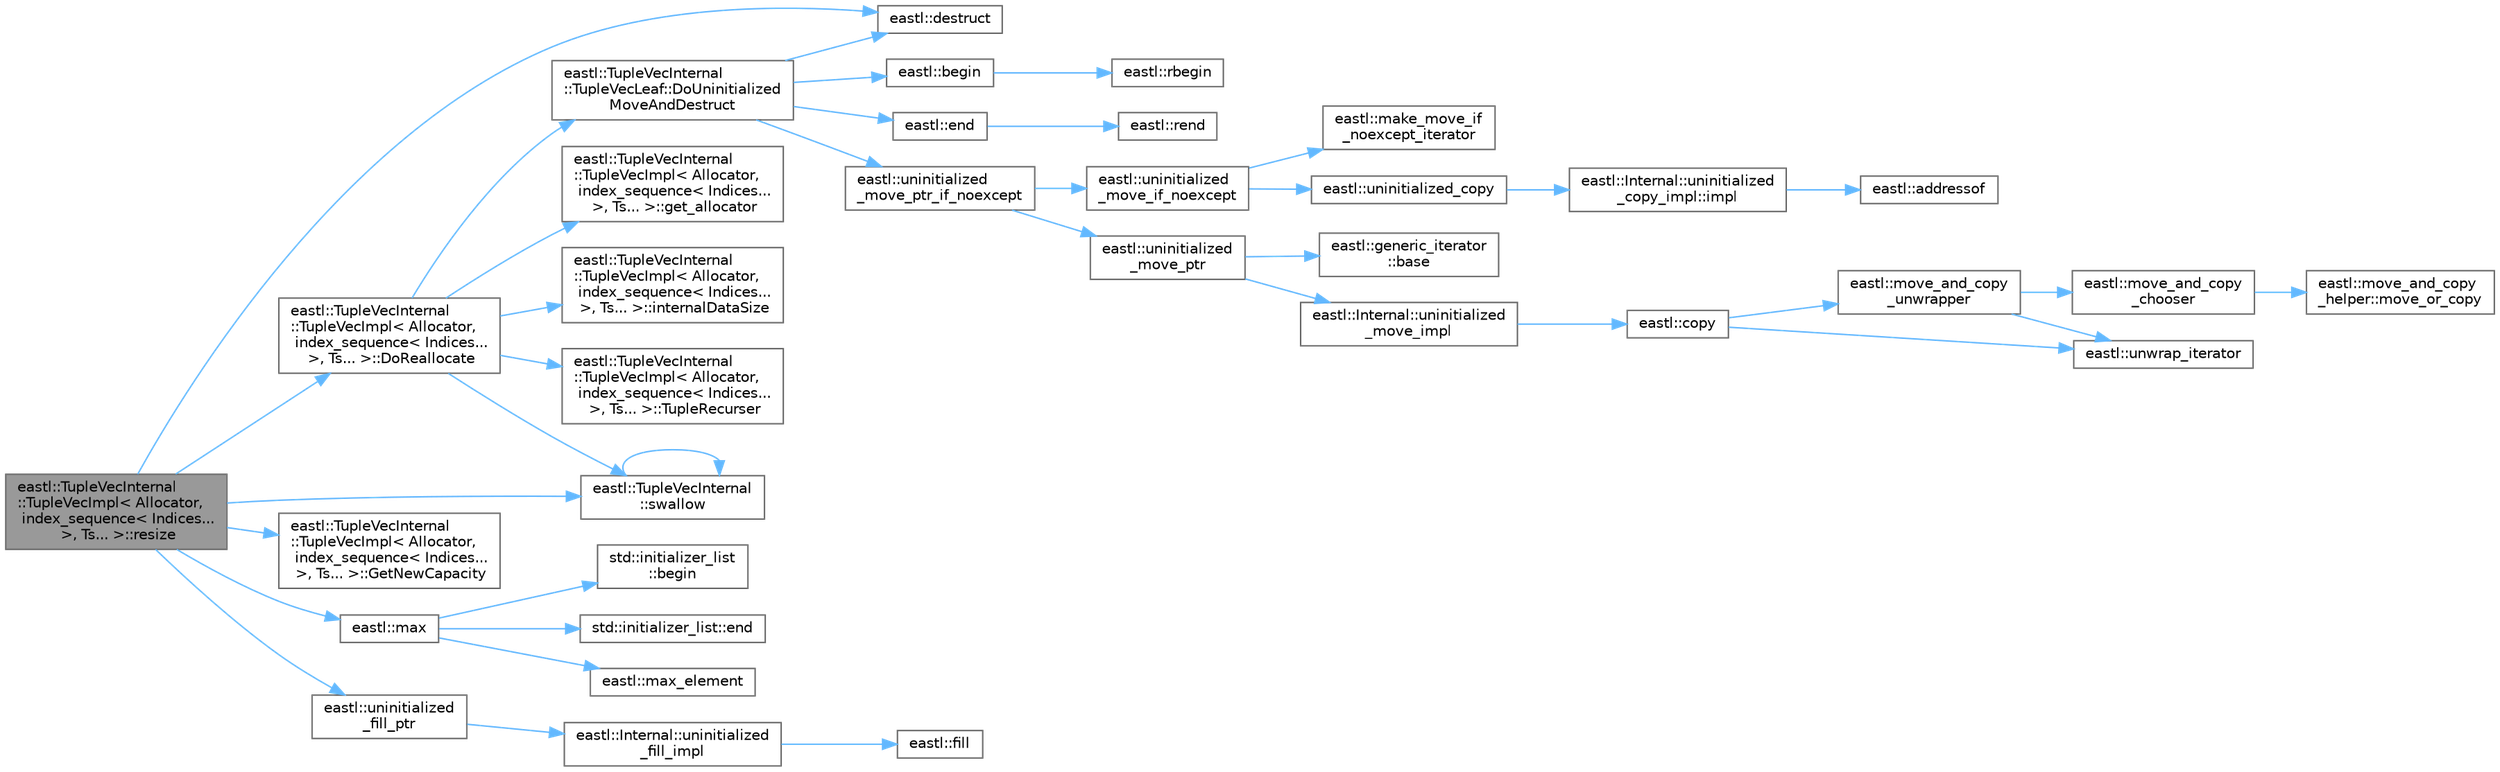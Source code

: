 digraph "eastl::TupleVecInternal::TupleVecImpl&lt; Allocator, index_sequence&lt; Indices... &gt;, Ts... &gt;::resize"
{
 // LATEX_PDF_SIZE
  bgcolor="transparent";
  edge [fontname=Helvetica,fontsize=10,labelfontname=Helvetica,labelfontsize=10];
  node [fontname=Helvetica,fontsize=10,shape=box,height=0.2,width=0.4];
  rankdir="LR";
  Node1 [id="Node000001",label="eastl::TupleVecInternal\l::TupleVecImpl\< Allocator,\l index_sequence\< Indices...\l \>, Ts... \>::resize",height=0.2,width=0.4,color="gray40", fillcolor="grey60", style="filled", fontcolor="black",tooltip=" "];
  Node1 -> Node2 [id="edge38_Node000001_Node000002",color="steelblue1",style="solid",tooltip=" "];
  Node2 [id="Node000002",label="eastl::destruct",height=0.2,width=0.4,color="grey40", fillcolor="white", style="filled",URL="$namespaceeastl.html#abad37b6015ebddc85d5e9f116823805e",tooltip=" "];
  Node1 -> Node3 [id="edge39_Node000001_Node000003",color="steelblue1",style="solid",tooltip=" "];
  Node3 [id="Node000003",label="eastl::TupleVecInternal\l::TupleVecImpl\< Allocator,\l index_sequence\< Indices...\l \>, Ts... \>::DoReallocate",height=0.2,width=0.4,color="grey40", fillcolor="white", style="filled",URL="$classeastl_1_1_tuple_vec_internal_1_1_tuple_vec_impl_3_01_allocator_00_01index__sequence_3_01_ina605da17158f3e74a30589a93af0e176.html#a2564f6a056222b7b3252b6db04cba319",tooltip=" "];
  Node3 -> Node4 [id="edge40_Node000003_Node000004",color="steelblue1",style="solid",tooltip=" "];
  Node4 [id="Node000004",label="eastl::TupleVecInternal\l::TupleVecLeaf::DoUninitialized\lMoveAndDestruct",height=0.2,width=0.4,color="grey40", fillcolor="white", style="filled",URL="$structeastl_1_1_tuple_vec_internal_1_1_tuple_vec_leaf.html#a98bf5f0436a416e806933480a59f4f72",tooltip=" "];
  Node4 -> Node5 [id="edge41_Node000004_Node000005",color="steelblue1",style="solid",tooltip=" "];
  Node5 [id="Node000005",label="eastl::begin",height=0.2,width=0.4,color="grey40", fillcolor="white", style="filled",URL="$namespaceeastl.html#a5416077556bbc43ecf1cdbab7b44c386",tooltip=" "];
  Node5 -> Node6 [id="edge42_Node000005_Node000006",color="steelblue1",style="solid",tooltip=" "];
  Node6 [id="Node000006",label="eastl::rbegin",height=0.2,width=0.4,color="grey40", fillcolor="white", style="filled",URL="$namespaceeastl.html#a9ba06f406320b604f73c79812da2e3c4",tooltip=" "];
  Node4 -> Node2 [id="edge43_Node000004_Node000002",color="steelblue1",style="solid",tooltip=" "];
  Node4 -> Node7 [id="edge44_Node000004_Node000007",color="steelblue1",style="solid",tooltip=" "];
  Node7 [id="Node000007",label="eastl::end",height=0.2,width=0.4,color="grey40", fillcolor="white", style="filled",URL="$namespaceeastl.html#a015a7329c4b84d454b87496532739b69",tooltip=" "];
  Node7 -> Node8 [id="edge45_Node000007_Node000008",color="steelblue1",style="solid",tooltip=" "];
  Node8 [id="Node000008",label="eastl::rend",height=0.2,width=0.4,color="grey40", fillcolor="white", style="filled",URL="$namespaceeastl.html#ac08b3f3f0eb349df6dc6475d5c8df724",tooltip=" "];
  Node4 -> Node9 [id="edge46_Node000004_Node000009",color="steelblue1",style="solid",tooltip=" "];
  Node9 [id="Node000009",label="eastl::uninitialized\l_move_ptr_if_noexcept",height=0.2,width=0.4,color="grey40", fillcolor="white", style="filled",URL="$namespaceeastl.html#a690f7111bdfc21367b332682116d5147",tooltip=" "];
  Node9 -> Node10 [id="edge47_Node000009_Node000010",color="steelblue1",style="solid",tooltip=" "];
  Node10 [id="Node000010",label="eastl::uninitialized\l_move_if_noexcept",height=0.2,width=0.4,color="grey40", fillcolor="white", style="filled",URL="$namespaceeastl.html#a0d53e3f0d385ed2affb6e55b91ca27c1",tooltip=" "];
  Node10 -> Node11 [id="edge48_Node000010_Node000011",color="steelblue1",style="solid",tooltip=" "];
  Node11 [id="Node000011",label="eastl::make_move_if\l_noexcept_iterator",height=0.2,width=0.4,color="grey40", fillcolor="white", style="filled",URL="$namespaceeastl.html#a222ebe5e304f7c8ec34c244b3e1b5b37",tooltip=" "];
  Node10 -> Node12 [id="edge49_Node000010_Node000012",color="steelblue1",style="solid",tooltip=" "];
  Node12 [id="Node000012",label="eastl::uninitialized_copy",height=0.2,width=0.4,color="grey40", fillcolor="white", style="filled",URL="$namespaceeastl.html#a8fbae45eba1ae51d58a8f1e701287e7e",tooltip=" "];
  Node12 -> Node13 [id="edge50_Node000012_Node000013",color="steelblue1",style="solid",tooltip=" "];
  Node13 [id="Node000013",label="eastl::Internal::uninitialized\l_copy_impl::impl",height=0.2,width=0.4,color="grey40", fillcolor="white", style="filled",URL="$structeastl_1_1_internal_1_1uninitialized__copy__impl.html#a19d3afee35d55d882ff56d1ecbb5b6de",tooltip=" "];
  Node13 -> Node14 [id="edge51_Node000013_Node000014",color="steelblue1",style="solid",tooltip=" "];
  Node14 [id="Node000014",label="eastl::addressof",height=0.2,width=0.4,color="grey40", fillcolor="white", style="filled",URL="$namespaceeastl.html#a647701874f427998c0c9aa5cba5a8d24",tooltip=" "];
  Node9 -> Node15 [id="edge52_Node000009_Node000015",color="steelblue1",style="solid",tooltip=" "];
  Node15 [id="Node000015",label="eastl::uninitialized\l_move_ptr",height=0.2,width=0.4,color="grey40", fillcolor="white", style="filled",URL="$namespaceeastl.html#a76265465aaa3250193df2989fa8510c3",tooltip=" "];
  Node15 -> Node16 [id="edge53_Node000015_Node000016",color="steelblue1",style="solid",tooltip=" "];
  Node16 [id="Node000016",label="eastl::generic_iterator\l::base",height=0.2,width=0.4,color="grey40", fillcolor="white", style="filled",URL="$classeastl_1_1generic__iterator.html#ac1625ac7a8793136159abac2415d8153",tooltip=" "];
  Node15 -> Node17 [id="edge54_Node000015_Node000017",color="steelblue1",style="solid",tooltip=" "];
  Node17 [id="Node000017",label="eastl::Internal::uninitialized\l_move_impl",height=0.2,width=0.4,color="grey40", fillcolor="white", style="filled",URL="$namespaceeastl_1_1_internal.html#a6944a12c50c03d2a90c0b7289a35e272",tooltip=" "];
  Node17 -> Node18 [id="edge55_Node000017_Node000018",color="steelblue1",style="solid",tooltip=" "];
  Node18 [id="Node000018",label="eastl::copy",height=0.2,width=0.4,color="grey40", fillcolor="white", style="filled",URL="$namespaceeastl.html#a3df94cc41821710012e6719792d30db3",tooltip=" "];
  Node18 -> Node19 [id="edge56_Node000018_Node000019",color="steelblue1",style="solid",tooltip=" "];
  Node19 [id="Node000019",label="eastl::move_and_copy\l_unwrapper",height=0.2,width=0.4,color="grey40", fillcolor="white", style="filled",URL="$namespaceeastl.html#a661e609e51ae177a723acb076d9fcb52",tooltip=" "];
  Node19 -> Node20 [id="edge57_Node000019_Node000020",color="steelblue1",style="solid",tooltip=" "];
  Node20 [id="Node000020",label="eastl::move_and_copy\l_chooser",height=0.2,width=0.4,color="grey40", fillcolor="white", style="filled",URL="$namespaceeastl.html#a69a59b58a0b86c06c81fd89a94cff90d",tooltip=" "];
  Node20 -> Node21 [id="edge58_Node000020_Node000021",color="steelblue1",style="solid",tooltip=" "];
  Node21 [id="Node000021",label="eastl::move_and_copy\l_helper::move_or_copy",height=0.2,width=0.4,color="grey40", fillcolor="white", style="filled",URL="$structeastl_1_1move__and__copy__helper.html#aa9de7d135fbe5ddb02a94513283cf77b",tooltip=" "];
  Node19 -> Node22 [id="edge59_Node000019_Node000022",color="steelblue1",style="solid",tooltip=" "];
  Node22 [id="Node000022",label="eastl::unwrap_iterator",height=0.2,width=0.4,color="grey40", fillcolor="white", style="filled",URL="$namespaceeastl.html#a82f343209a121c16468a124327e2d303",tooltip=" "];
  Node18 -> Node22 [id="edge60_Node000018_Node000022",color="steelblue1",style="solid",tooltip=" "];
  Node3 -> Node23 [id="edge61_Node000003_Node000023",color="steelblue1",style="solid",tooltip=" "];
  Node23 [id="Node000023",label="eastl::TupleVecInternal\l::TupleVecImpl\< Allocator,\l index_sequence\< Indices...\l \>, Ts... \>::get_allocator",height=0.2,width=0.4,color="grey40", fillcolor="white", style="filled",URL="$classeastl_1_1_tuple_vec_internal_1_1_tuple_vec_impl_3_01_allocator_00_01index__sequence_3_01_ina605da17158f3e74a30589a93af0e176.html#acfe25376c6c66d6592e73f83fbab5920",tooltip=" "];
  Node3 -> Node24 [id="edge62_Node000003_Node000024",color="steelblue1",style="solid",tooltip=" "];
  Node24 [id="Node000024",label="eastl::TupleVecInternal\l::TupleVecImpl\< Allocator,\l index_sequence\< Indices...\l \>, Ts... \>::internalDataSize",height=0.2,width=0.4,color="grey40", fillcolor="white", style="filled",URL="$classeastl_1_1_tuple_vec_internal_1_1_tuple_vec_impl_3_01_allocator_00_01index__sequence_3_01_ina605da17158f3e74a30589a93af0e176.html#a0a6ac0475639f22d4da7f5c82b35a901",tooltip=" "];
  Node3 -> Node25 [id="edge63_Node000003_Node000025",color="steelblue1",style="solid",tooltip=" "];
  Node25 [id="Node000025",label="eastl::TupleVecInternal\l::swallow",height=0.2,width=0.4,color="grey40", fillcolor="white", style="filled",URL="$namespaceeastl_1_1_tuple_vec_internal.html#a409490ea519a2dcb90622c501135b40a",tooltip=" "];
  Node25 -> Node25 [id="edge64_Node000025_Node000025",color="steelblue1",style="solid",tooltip=" "];
  Node3 -> Node26 [id="edge65_Node000003_Node000026",color="steelblue1",style="solid",tooltip=" "];
  Node26 [id="Node000026",label="eastl::TupleVecInternal\l::TupleVecImpl\< Allocator,\l index_sequence\< Indices...\l \>, Ts... \>::TupleRecurser",height=0.2,width=0.4,color="grey40", fillcolor="white", style="filled",URL="$classeastl_1_1_tuple_vec_internal_1_1_tuple_vec_impl_3_01_allocator_00_01index__sequence_3_01_ina605da17158f3e74a30589a93af0e176.html#a447a21d79fdaf8d7653d2045f9531f4d",tooltip=" "];
  Node1 -> Node27 [id="edge66_Node000001_Node000027",color="steelblue1",style="solid",tooltip=" "];
  Node27 [id="Node000027",label="eastl::TupleVecInternal\l::TupleVecImpl\< Allocator,\l index_sequence\< Indices...\l \>, Ts... \>::GetNewCapacity",height=0.2,width=0.4,color="grey40", fillcolor="white", style="filled",URL="$classeastl_1_1_tuple_vec_internal_1_1_tuple_vec_impl_3_01_allocator_00_01index__sequence_3_01_ina605da17158f3e74a30589a93af0e176.html#afecc3be64db4e7f915602c9c97f1f52a",tooltip=" "];
  Node1 -> Node28 [id="edge67_Node000001_Node000028",color="steelblue1",style="solid",tooltip=" "];
  Node28 [id="Node000028",label="eastl::max",height=0.2,width=0.4,color="grey40", fillcolor="white", style="filled",URL="$namespaceeastl.html#a28d9f497298ddf4db14c4edd04755723",tooltip=" "];
  Node28 -> Node29 [id="edge68_Node000028_Node000029",color="steelblue1",style="solid",tooltip=" "];
  Node29 [id="Node000029",label="std::initializer_list\l::begin",height=0.2,width=0.4,color="grey40", fillcolor="white", style="filled",URL="$classstd_1_1initializer__list.html#a9764f0e67f30359f99762af6f8c2e401",tooltip=" "];
  Node28 -> Node30 [id="edge69_Node000028_Node000030",color="steelblue1",style="solid",tooltip=" "];
  Node30 [id="Node000030",label="std::initializer_list::end",height=0.2,width=0.4,color="grey40", fillcolor="white", style="filled",URL="$classstd_1_1initializer__list.html#ae81976034149945787979d065b5bbbec",tooltip=" "];
  Node28 -> Node31 [id="edge70_Node000028_Node000031",color="steelblue1",style="solid",tooltip=" "];
  Node31 [id="Node000031",label="eastl::max_element",height=0.2,width=0.4,color="grey40", fillcolor="white", style="filled",URL="$namespaceeastl.html#a67790e525d03d82f4fd8192be39c6ac4",tooltip=" "];
  Node1 -> Node25 [id="edge71_Node000001_Node000025",color="steelblue1",style="solid",tooltip=" "];
  Node1 -> Node32 [id="edge72_Node000001_Node000032",color="steelblue1",style="solid",tooltip=" "];
  Node32 [id="Node000032",label="eastl::uninitialized\l_fill_ptr",height=0.2,width=0.4,color="grey40", fillcolor="white", style="filled",URL="$namespaceeastl.html#af6de8f8712e5ded59919168cb341527a",tooltip=" "];
  Node32 -> Node33 [id="edge73_Node000032_Node000033",color="steelblue1",style="solid",tooltip=" "];
  Node33 [id="Node000033",label="eastl::Internal::uninitialized\l_fill_impl",height=0.2,width=0.4,color="grey40", fillcolor="white", style="filled",URL="$namespaceeastl_1_1_internal.html#a2f97d1f7e036af16663e76198abb1c51",tooltip=" "];
  Node33 -> Node34 [id="edge74_Node000033_Node000034",color="steelblue1",style="solid",tooltip=" "];
  Node34 [id="Node000034",label="eastl::fill",height=0.2,width=0.4,color="grey40", fillcolor="white", style="filled",URL="$namespaceeastl.html#a46734ee4d1a924a12ed3d4ca8021925a",tooltip=" "];
}
